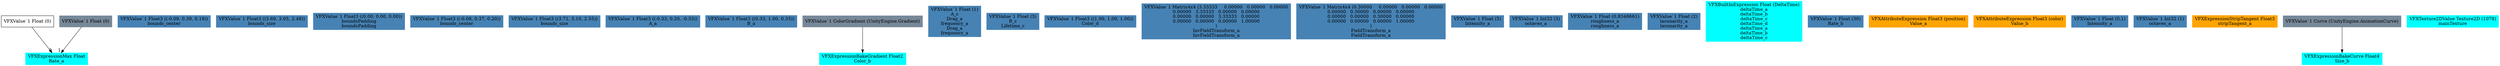 digraph G {
node0 [shape="box" color="cyan" style="filled" label="VFXExpressionMax Float
Rate_a"]
node1 [shape="box" label="VFXValue`1 Float (0)"]
node2 [shape="box" color="lightslategray" style="filled" label="VFXValue`1 Float (0)"]
node3 [shape="box" color="steelblue" style="filled" label="VFXValue`1 Float3 ((-0.09, 0.39, 0.19))
bounds_center"]
node4 [shape="box" color="steelblue" style="filled" label="VFXValue`1 Float3 ((3.69, 3.05, 2.48))
bounds_size"]
node5 [shape="box" color="steelblue" style="filled" label="VFXValue`1 Float3 ((0.00, 0.00, 0.00))
boundsPadding
boundsPadding"]
node6 [shape="box" color="steelblue" style="filled" label="VFXValue`1 Float3 ((-0.08, 0.37, 0.20))
bounds_center"]
node7 [shape="box" color="steelblue" style="filled" label="VFXValue`1 Float3 ((3.71, 3.10, 2.55))
bounds_size"]
node8 [shape="box" color="steelblue" style="filled" label="VFXValue`1 Float3 ((-0.33, 0.20, -0.33))
A_a"]
node9 [shape="box" color="steelblue" style="filled" label="VFXValue`1 Float3 ((0.33, 1.00, 0.33))
B_a"]
node10 [shape="box" color="cyan" style="filled" label="VFXExpressionBakeGradient Float2
Color_b"]
node11 [shape="box" color="lightslategray" style="filled" label="VFXValue`1 ColorGradient (UnityEngine.Gradient)"]
node12 [shape="box" color="steelblue" style="filled" label="VFXValue`1 Float (1)
A_c
Drag_a
frequency_a
Drag_a
frequency_a"]
node13 [shape="box" color="steelblue" style="filled" label="VFXValue`1 Float (3)
B_c
Lifetime_c"]
node14 [shape="box" color="steelblue" style="filled" label="VFXValue`1 Float3 ((1.00, 1.00, 1.00))
Color_d"]
node15 [shape="box" color="steelblue" style="filled" label="VFXValue`1 Matrix4x4 (3.33333	0.00000	0.00000	0.00000
0.00000	3.33333	0.00000	0.00000
0.00000	0.00000	3.33333	0.00000
0.00000	0.00000	0.00000	1.00000
)
InvFieldTransform_a
InvFieldTransform_a"]
node16 [shape="box" color="steelblue" style="filled" label="VFXValue`1 Matrix4x4 (0.30000	0.00000	0.00000	0.00000
0.00000	0.30000	0.00000	0.00000
0.00000	0.00000	0.30000	0.00000
0.00000	0.00000	0.00000	1.00000
)
FieldTransform_a
FieldTransform_a"]
node17 [shape="box" color="steelblue" style="filled" label="VFXValue`1 Float (5)
Intensity_a"]
node18 [shape="box" color="steelblue" style="filled" label="VFXValue`1 Int32 (3)
octaves_a"]
node19 [shape="box" color="steelblue" style="filled" label="VFXValue`1 Float (0,8348661)
roughness_a
roughness_a"]
node20 [shape="box" color="steelblue" style="filled" label="VFXValue`1 Float (2)
lacunarity_a
lacunarity_a"]
node21 [shape="box" color="cyan" style="filled" label="VFXBuiltInExpression Float (DeltaTime)
deltaTime_a
deltaTime_b
deltaTime_c
deltaTime_d
deltaTime_a
deltaTime_b
deltaTime_c"]
node22 [shape="box" color="steelblue" style="filled" label="VFXValue`1 Float (30)
Rate_b"]
node23 [shape="box" color="orange" style="filled" label="VFXAttributeExpression Float3 (position)
Value_a"]
node24 [shape="box" color="orange" style="filled" label="VFXAttributeExpression Float3 (color)
Value_b"]
node25 [shape="box" color="steelblue" style="filled" label="VFXValue`1 Float (0,1)
Intensity_a"]
node26 [shape="box" color="steelblue" style="filled" label="VFXValue`1 Int32 (1)
octaves_a"]
node27 [shape="box" color="orange" style="filled" label="VFXExpressionStripTangent Float3
stripTangent_a"]
node28 [shape="box" color="cyan" style="filled" label="VFXExpressionBakeCurve Float4
Size_b"]
node29 [shape="box" color="lightslategray" style="filled" label="VFXValue`1 Curve (UnityEngine.AnimationCurve)"]
node30 [shape="box" color="cyan" style="filled" label="VFXTexture2DValue Texture2D (1078)
mainTexture"]
node1 -> node0 [headlabel="0"]
node2 -> node0 [headlabel="1"]
node11 -> node10 
node29 -> node28 
}
